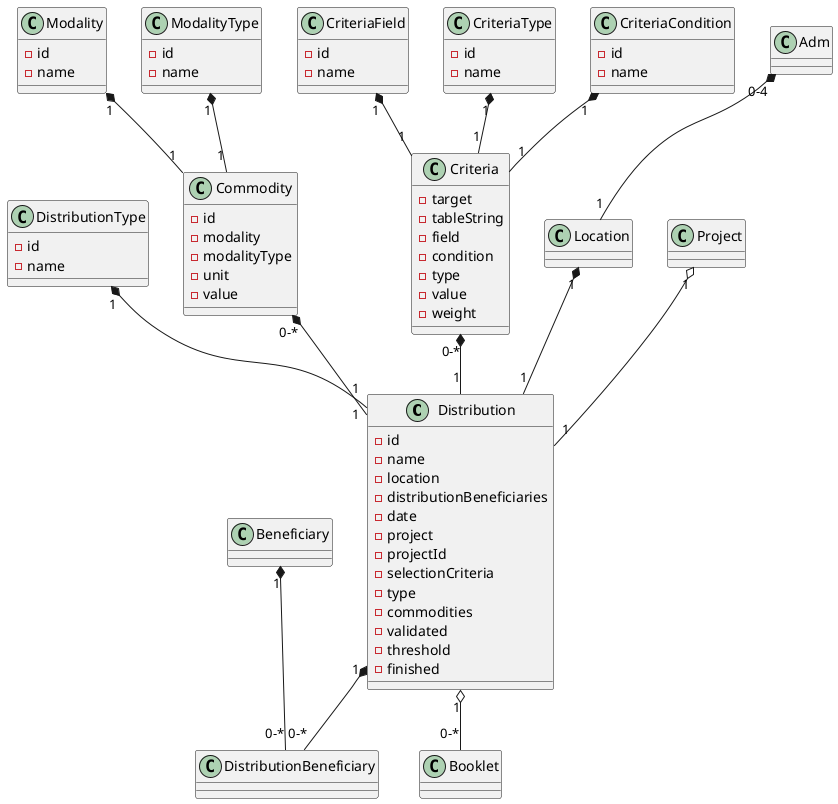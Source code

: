 @startuml customModelFields
 
 class Distribution {
    - id
    - name
    - location
    - distributionBeneficiaries
    - date
    - project
    - projectId
    - selectionCriteria
    - type
    - commodities
    - validated
    - threshold
    - finished
 }
 
 class DistributionType {
    - id
    - name
}

 
 class Commodity {
    - id
    - modality
    - modalityType
    - unit
    - value
 }
 
 class Modality {
    - id
    - name
}

class ModalityType {
    - id
    - name
}

class Criteria {
    - target
    - tableString
    - field
    - condition
    - type
    - value
    - weight
}


class CriteriaField {
    - id
    - name
}


class CriteriaType {
    - id
    - name
}


class CriteriaCondition {
    - id
    - name
}

 
 Distribution "1" o-- "0-*" Booklet
 
 Modality "1" *-- "1" Commodity
 ModalityType "1" *-- "1" Commodity
 
 
 CriteriaField "1" *-- "1" Criteria
 CriteriaCondition "1" *-- "1" Criteria
 CriteriaType "1" *-- "1" Criteria

 Beneficiary "1" *-- "0-*" DistributionBeneficiary
 Distribution "1" *-- "0-*" DistributionBeneficiary
 
 DistributionType "1" *-- "1" Distribution
 Location "1" *-- "1" Distribution
 Project "1" o-- "1" Distribution
 Criteria "0-*" *-- "1" Distribution
 Commodity "0-*" *-- "1" Distribution
 
 Adm "0-4" *-- "1" Location
 
@enduml